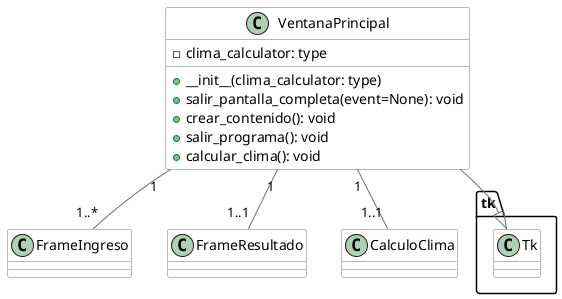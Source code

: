 @startuml Simulador_Ui
skinparam class {
    BackgroundColor White
    ArrowColor #707070
    BorderColor #707070
}

class VentanaPrincipal {
    - clima_calculator: type
    + __init__(clima_calculator: type)
    + salir_pantalla_completa(event=None): void
    + crear_contenido(): void
    + salir_programa(): void
    + calcular_clima(): void
}

class FrameIngreso
class FrameResultado
class CalculoClima
class tk.Tk

VentanaPrincipal --|> tk.Tk
VentanaPrincipal "1" -- "1..*" FrameIngreso
VentanaPrincipal "1" -- "1..1" FrameResultado
VentanaPrincipal "1" -- "1..1" CalculoClima

@enduml
